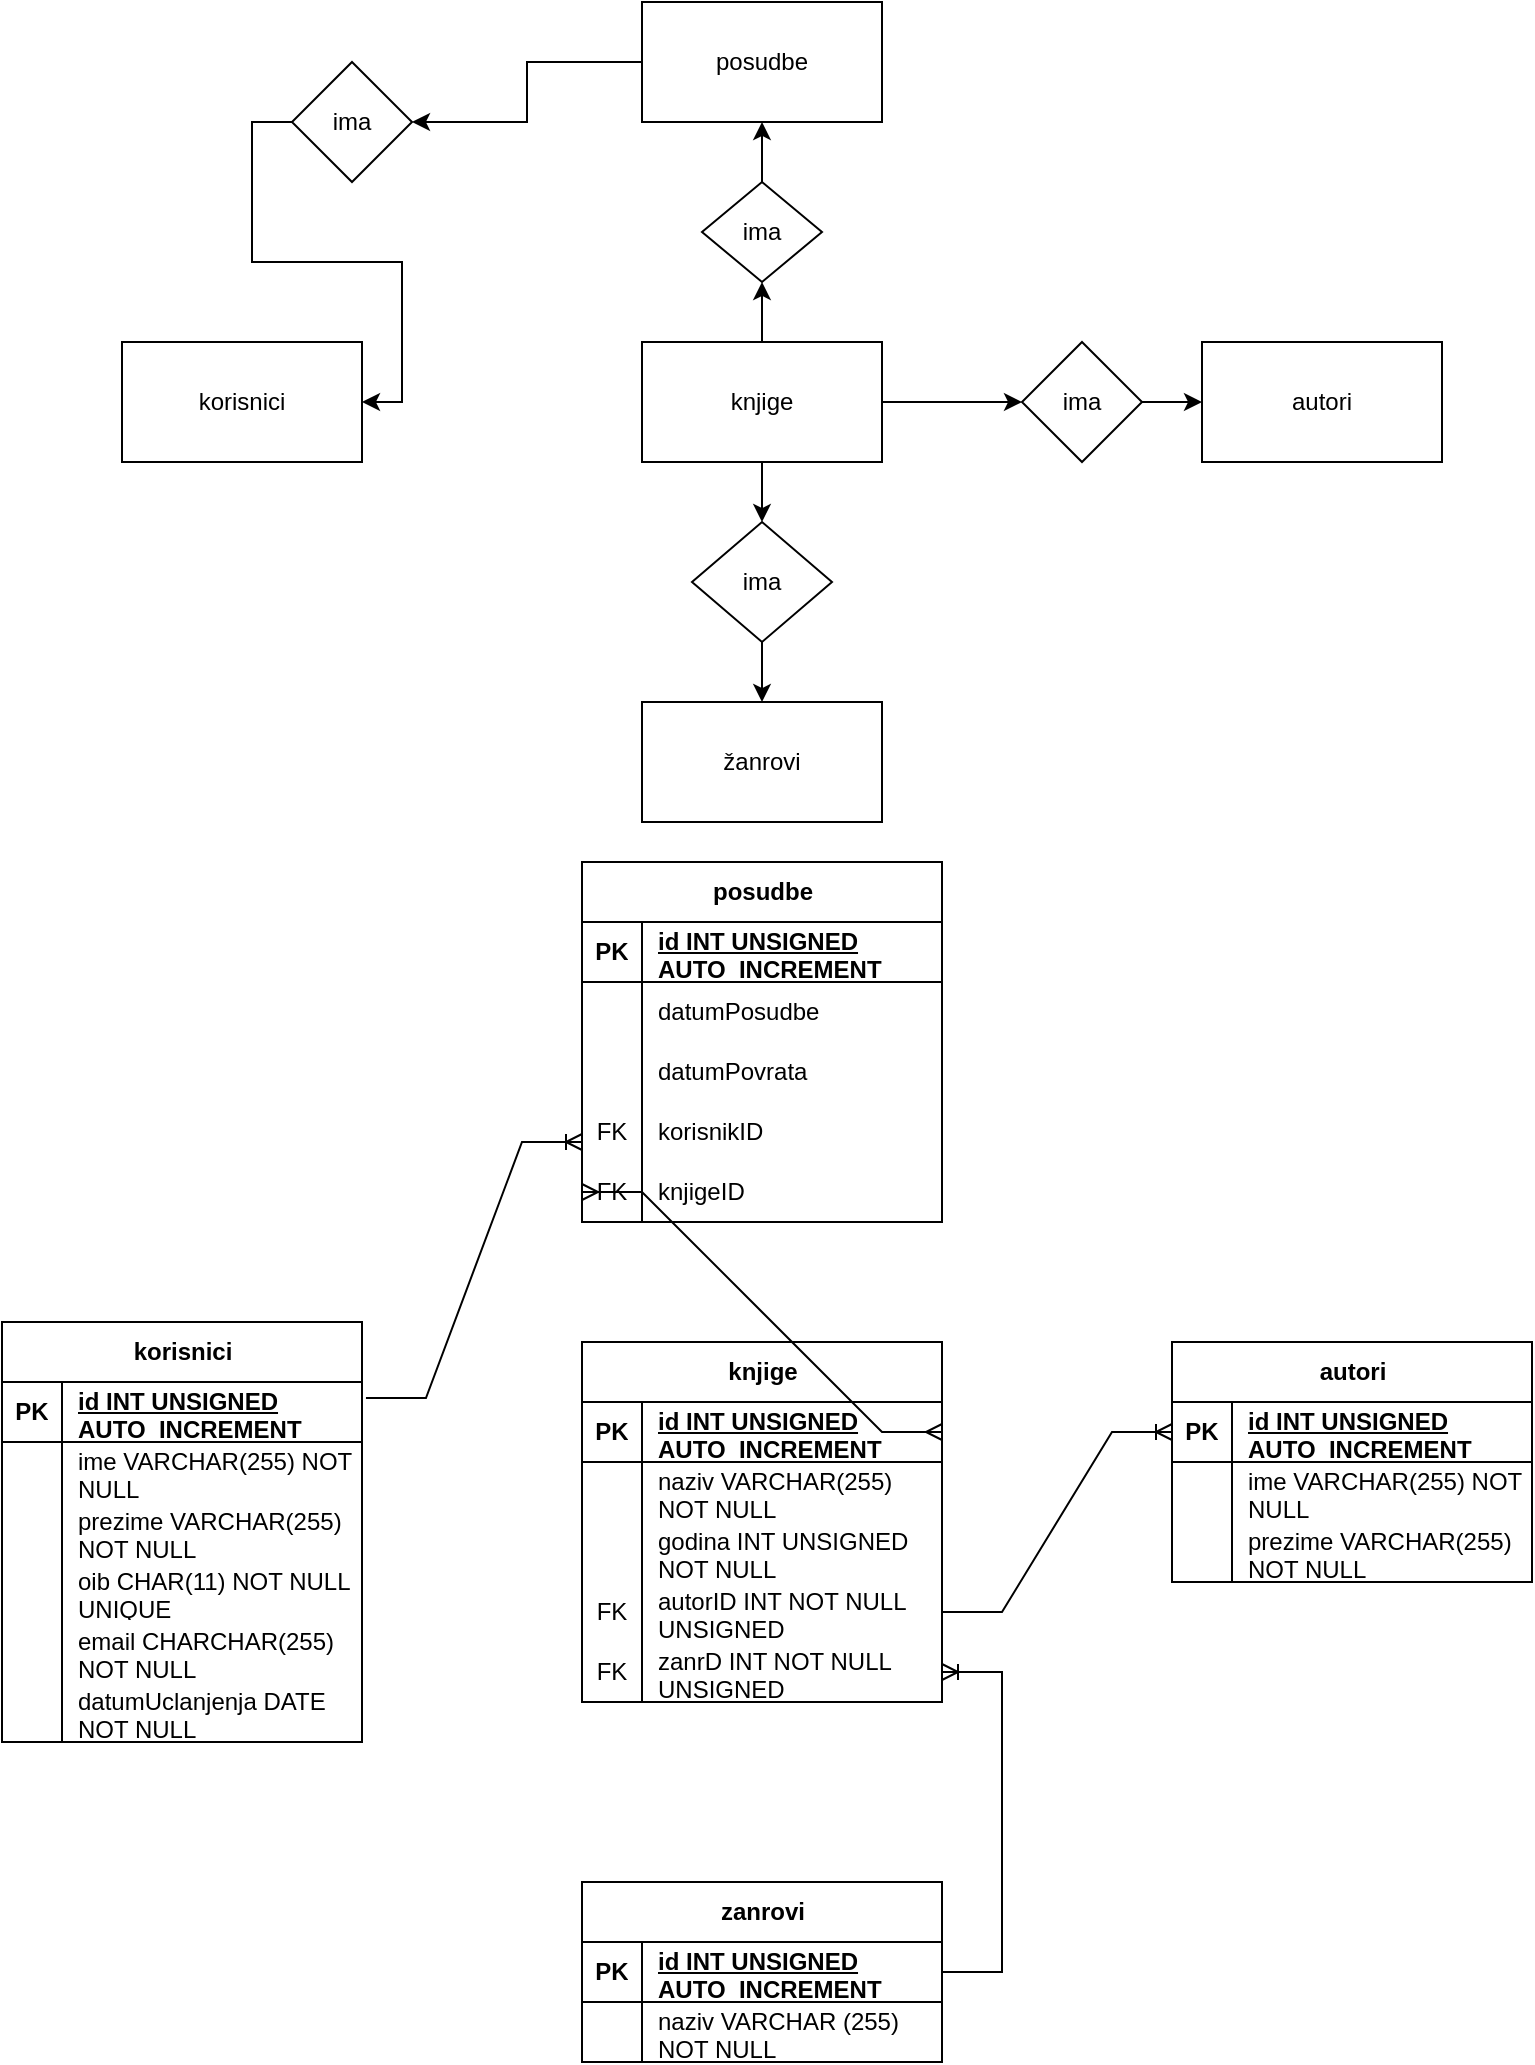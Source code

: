 <mxfile version="27.1.1">
  <diagram name="Page-1" id="2ADnS3ftj2ho1xA11v6U">
    <mxGraphModel dx="2066" dy="1137" grid="1" gridSize="10" guides="1" tooltips="1" connect="1" arrows="1" fold="1" page="1" pageScale="1" pageWidth="850" pageHeight="1100" math="0" shadow="0">
      <root>
        <mxCell id="0" />
        <mxCell id="1" parent="0" />
        <mxCell id="AZF6LbEgk3txZU-LHGQP-9" style="edgeStyle=orthogonalEdgeStyle;rounded=0;orthogonalLoop=1;jettySize=auto;html=1;exitX=1;exitY=0.5;exitDx=0;exitDy=0;entryX=0;entryY=0.5;entryDx=0;entryDy=0;" parent="1" source="AZF6LbEgk3txZU-LHGQP-1" target="AZF6LbEgk3txZU-LHGQP-8" edge="1">
          <mxGeometry relative="1" as="geometry" />
        </mxCell>
        <mxCell id="AZF6LbEgk3txZU-LHGQP-11" style="edgeStyle=orthogonalEdgeStyle;rounded=0;orthogonalLoop=1;jettySize=auto;html=1;exitX=0.5;exitY=1;exitDx=0;exitDy=0;" parent="1" source="AZF6LbEgk3txZU-LHGQP-1" edge="1">
          <mxGeometry relative="1" as="geometry">
            <mxPoint x="415" y="280" as="targetPoint" />
          </mxGeometry>
        </mxCell>
        <mxCell id="AZF6LbEgk3txZU-LHGQP-18" style="edgeStyle=orthogonalEdgeStyle;rounded=0;orthogonalLoop=1;jettySize=auto;html=1;exitX=0.5;exitY=0;exitDx=0;exitDy=0;" parent="1" source="AZF6LbEgk3txZU-LHGQP-1" target="AZF6LbEgk3txZU-LHGQP-19" edge="1">
          <mxGeometry relative="1" as="geometry">
            <mxPoint x="415" y="150" as="targetPoint" />
          </mxGeometry>
        </mxCell>
        <mxCell id="AZF6LbEgk3txZU-LHGQP-1" value="knjige" style="rounded=0;whiteSpace=wrap;html=1;" parent="1" vertex="1">
          <mxGeometry x="355" y="190" width="120" height="60" as="geometry" />
        </mxCell>
        <mxCell id="AZF6LbEgk3txZU-LHGQP-2" value="autori" style="rounded=0;whiteSpace=wrap;html=1;" parent="1" vertex="1">
          <mxGeometry x="635" y="190" width="120" height="60" as="geometry" />
        </mxCell>
        <mxCell id="AZF6LbEgk3txZU-LHGQP-3" value="žanrovi" style="rounded=0;whiteSpace=wrap;html=1;" parent="1" vertex="1">
          <mxGeometry x="355" y="370" width="120" height="60" as="geometry" />
        </mxCell>
        <mxCell id="AZF6LbEgk3txZU-LHGQP-5" value="korisnici" style="rounded=0;whiteSpace=wrap;html=1;" parent="1" vertex="1">
          <mxGeometry x="95" y="190" width="120" height="60" as="geometry" />
        </mxCell>
        <mxCell id="AZF6LbEgk3txZU-LHGQP-93" style="edgeStyle=orthogonalEdgeStyle;rounded=0;orthogonalLoop=1;jettySize=auto;html=1;exitX=0;exitY=0.5;exitDx=0;exitDy=0;entryX=1;entryY=0.5;entryDx=0;entryDy=0;" parent="1" source="AZF6LbEgk3txZU-LHGQP-6" target="AZF6LbEgk3txZU-LHGQP-16" edge="1">
          <mxGeometry relative="1" as="geometry" />
        </mxCell>
        <mxCell id="AZF6LbEgk3txZU-LHGQP-6" value="posudbe" style="rounded=0;whiteSpace=wrap;html=1;" parent="1" vertex="1">
          <mxGeometry x="355" y="20" width="120" height="60" as="geometry" />
        </mxCell>
        <mxCell id="AZF6LbEgk3txZU-LHGQP-10" style="edgeStyle=orthogonalEdgeStyle;rounded=0;orthogonalLoop=1;jettySize=auto;html=1;exitX=1;exitY=0.5;exitDx=0;exitDy=0;entryX=0;entryY=0.5;entryDx=0;entryDy=0;" parent="1" source="AZF6LbEgk3txZU-LHGQP-8" target="AZF6LbEgk3txZU-LHGQP-2" edge="1">
          <mxGeometry relative="1" as="geometry" />
        </mxCell>
        <mxCell id="AZF6LbEgk3txZU-LHGQP-8" value="ima" style="rhombus;whiteSpace=wrap;html=1;" parent="1" vertex="1">
          <mxGeometry x="545" y="190" width="60" height="60" as="geometry" />
        </mxCell>
        <mxCell id="AZF6LbEgk3txZU-LHGQP-13" style="edgeStyle=orthogonalEdgeStyle;rounded=0;orthogonalLoop=1;jettySize=auto;html=1;exitX=0.5;exitY=1;exitDx=0;exitDy=0;entryX=0.5;entryY=0;entryDx=0;entryDy=0;" parent="1" source="AZF6LbEgk3txZU-LHGQP-12" target="AZF6LbEgk3txZU-LHGQP-3" edge="1">
          <mxGeometry relative="1" as="geometry" />
        </mxCell>
        <mxCell id="AZF6LbEgk3txZU-LHGQP-12" value="ima" style="rhombus;whiteSpace=wrap;html=1;" parent="1" vertex="1">
          <mxGeometry x="380" y="280" width="70" height="60" as="geometry" />
        </mxCell>
        <mxCell id="AZF6LbEgk3txZU-LHGQP-17" style="edgeStyle=orthogonalEdgeStyle;rounded=0;orthogonalLoop=1;jettySize=auto;html=1;exitX=0;exitY=0.5;exitDx=0;exitDy=0;entryX=1;entryY=0.5;entryDx=0;entryDy=0;" parent="1" source="AZF6LbEgk3txZU-LHGQP-16" target="AZF6LbEgk3txZU-LHGQP-5" edge="1">
          <mxGeometry relative="1" as="geometry" />
        </mxCell>
        <mxCell id="AZF6LbEgk3txZU-LHGQP-16" value="ima" style="rhombus;whiteSpace=wrap;html=1;" parent="1" vertex="1">
          <mxGeometry x="180" y="50" width="60" height="60" as="geometry" />
        </mxCell>
        <mxCell id="AZF6LbEgk3txZU-LHGQP-20" style="edgeStyle=orthogonalEdgeStyle;rounded=0;orthogonalLoop=1;jettySize=auto;html=1;exitX=0.5;exitY=0;exitDx=0;exitDy=0;entryX=0.5;entryY=1;entryDx=0;entryDy=0;" parent="1" source="AZF6LbEgk3txZU-LHGQP-19" target="AZF6LbEgk3txZU-LHGQP-6" edge="1">
          <mxGeometry relative="1" as="geometry" />
        </mxCell>
        <mxCell id="AZF6LbEgk3txZU-LHGQP-19" value="ima" style="rhombus;whiteSpace=wrap;html=1;" parent="1" vertex="1">
          <mxGeometry x="385" y="110" width="60" height="50" as="geometry" />
        </mxCell>
        <mxCell id="AZF6LbEgk3txZU-LHGQP-21" value="korisnici" style="shape=table;startSize=30;container=1;collapsible=1;childLayout=tableLayout;fixedRows=1;rowLines=0;fontStyle=1;align=center;resizeLast=1;html=1;" parent="1" vertex="1">
          <mxGeometry x="35" y="680" width="180" height="210" as="geometry" />
        </mxCell>
        <mxCell id="AZF6LbEgk3txZU-LHGQP-22" value="" style="shape=tableRow;horizontal=0;startSize=0;swimlaneHead=0;swimlaneBody=0;fillColor=none;collapsible=0;dropTarget=0;points=[[0,0.5],[1,0.5]];portConstraint=eastwest;top=0;left=0;right=0;bottom=1;" parent="AZF6LbEgk3txZU-LHGQP-21" vertex="1">
          <mxGeometry y="30" width="180" height="30" as="geometry" />
        </mxCell>
        <mxCell id="AZF6LbEgk3txZU-LHGQP-23" value="PK" style="shape=partialRectangle;connectable=0;fillColor=none;top=0;left=0;bottom=0;right=0;fontStyle=1;overflow=hidden;whiteSpace=wrap;html=1;" parent="AZF6LbEgk3txZU-LHGQP-22" vertex="1">
          <mxGeometry width="30" height="30" as="geometry">
            <mxRectangle width="30" height="30" as="alternateBounds" />
          </mxGeometry>
        </mxCell>
        <mxCell id="AZF6LbEgk3txZU-LHGQP-24" value="id INT UNSIGNED AUTO_INCREMENT" style="shape=partialRectangle;connectable=0;fillColor=none;top=0;left=0;bottom=0;right=0;align=left;spacingLeft=6;fontStyle=5;overflow=hidden;whiteSpace=wrap;html=1;" parent="AZF6LbEgk3txZU-LHGQP-22" vertex="1">
          <mxGeometry x="30" width="150" height="30" as="geometry">
            <mxRectangle width="150" height="30" as="alternateBounds" />
          </mxGeometry>
        </mxCell>
        <mxCell id="AZF6LbEgk3txZU-LHGQP-25" value="" style="shape=tableRow;horizontal=0;startSize=0;swimlaneHead=0;swimlaneBody=0;fillColor=none;collapsible=0;dropTarget=0;points=[[0,0.5],[1,0.5]];portConstraint=eastwest;top=0;left=0;right=0;bottom=0;" parent="AZF6LbEgk3txZU-LHGQP-21" vertex="1">
          <mxGeometry y="60" width="180" height="30" as="geometry" />
        </mxCell>
        <mxCell id="AZF6LbEgk3txZU-LHGQP-26" value="" style="shape=partialRectangle;connectable=0;fillColor=none;top=0;left=0;bottom=0;right=0;editable=1;overflow=hidden;whiteSpace=wrap;html=1;" parent="AZF6LbEgk3txZU-LHGQP-25" vertex="1">
          <mxGeometry width="30" height="30" as="geometry">
            <mxRectangle width="30" height="30" as="alternateBounds" />
          </mxGeometry>
        </mxCell>
        <mxCell id="AZF6LbEgk3txZU-LHGQP-27" value="ime VARCHAR(255) NOT NULL" style="shape=partialRectangle;connectable=0;fillColor=none;top=0;left=0;bottom=0;right=0;align=left;spacingLeft=6;overflow=hidden;whiteSpace=wrap;html=1;" parent="AZF6LbEgk3txZU-LHGQP-25" vertex="1">
          <mxGeometry x="30" width="150" height="30" as="geometry">
            <mxRectangle width="150" height="30" as="alternateBounds" />
          </mxGeometry>
        </mxCell>
        <mxCell id="AZF6LbEgk3txZU-LHGQP-28" value="" style="shape=tableRow;horizontal=0;startSize=0;swimlaneHead=0;swimlaneBody=0;fillColor=none;collapsible=0;dropTarget=0;points=[[0,0.5],[1,0.5]];portConstraint=eastwest;top=0;left=0;right=0;bottom=0;" parent="AZF6LbEgk3txZU-LHGQP-21" vertex="1">
          <mxGeometry y="90" width="180" height="30" as="geometry" />
        </mxCell>
        <mxCell id="AZF6LbEgk3txZU-LHGQP-29" value="" style="shape=partialRectangle;connectable=0;fillColor=none;top=0;left=0;bottom=0;right=0;editable=1;overflow=hidden;whiteSpace=wrap;html=1;" parent="AZF6LbEgk3txZU-LHGQP-28" vertex="1">
          <mxGeometry width="30" height="30" as="geometry">
            <mxRectangle width="30" height="30" as="alternateBounds" />
          </mxGeometry>
        </mxCell>
        <mxCell id="AZF6LbEgk3txZU-LHGQP-30" value="prezime VARCHAR(255) NOT NULL" style="shape=partialRectangle;connectable=0;fillColor=none;top=0;left=0;bottom=0;right=0;align=left;spacingLeft=6;overflow=hidden;whiteSpace=wrap;html=1;" parent="AZF6LbEgk3txZU-LHGQP-28" vertex="1">
          <mxGeometry x="30" width="150" height="30" as="geometry">
            <mxRectangle width="150" height="30" as="alternateBounds" />
          </mxGeometry>
        </mxCell>
        <mxCell id="AZF6LbEgk3txZU-LHGQP-31" value="" style="shape=tableRow;horizontal=0;startSize=0;swimlaneHead=0;swimlaneBody=0;fillColor=none;collapsible=0;dropTarget=0;points=[[0,0.5],[1,0.5]];portConstraint=eastwest;top=0;left=0;right=0;bottom=0;" parent="AZF6LbEgk3txZU-LHGQP-21" vertex="1">
          <mxGeometry y="120" width="180" height="30" as="geometry" />
        </mxCell>
        <mxCell id="AZF6LbEgk3txZU-LHGQP-32" value="" style="shape=partialRectangle;connectable=0;fillColor=none;top=0;left=0;bottom=0;right=0;editable=1;overflow=hidden;whiteSpace=wrap;html=1;" parent="AZF6LbEgk3txZU-LHGQP-31" vertex="1">
          <mxGeometry width="30" height="30" as="geometry">
            <mxRectangle width="30" height="30" as="alternateBounds" />
          </mxGeometry>
        </mxCell>
        <mxCell id="AZF6LbEgk3txZU-LHGQP-33" value="oib CHAR(11) NOT NULL UNIQUE" style="shape=partialRectangle;connectable=0;fillColor=none;top=0;left=0;bottom=0;right=0;align=left;spacingLeft=6;overflow=hidden;whiteSpace=wrap;html=1;" parent="AZF6LbEgk3txZU-LHGQP-31" vertex="1">
          <mxGeometry x="30" width="150" height="30" as="geometry">
            <mxRectangle width="150" height="30" as="alternateBounds" />
          </mxGeometry>
        </mxCell>
        <mxCell id="AZF6LbEgk3txZU-LHGQP-87" value="" style="shape=tableRow;horizontal=0;startSize=0;swimlaneHead=0;swimlaneBody=0;fillColor=none;collapsible=0;dropTarget=0;points=[[0,0.5],[1,0.5]];portConstraint=eastwest;top=0;left=0;right=0;bottom=0;" parent="AZF6LbEgk3txZU-LHGQP-21" vertex="1">
          <mxGeometry y="150" width="180" height="30" as="geometry" />
        </mxCell>
        <mxCell id="AZF6LbEgk3txZU-LHGQP-88" value="" style="shape=partialRectangle;connectable=0;fillColor=none;top=0;left=0;bottom=0;right=0;editable=1;overflow=hidden;whiteSpace=wrap;html=1;" parent="AZF6LbEgk3txZU-LHGQP-87" vertex="1">
          <mxGeometry width="30" height="30" as="geometry">
            <mxRectangle width="30" height="30" as="alternateBounds" />
          </mxGeometry>
        </mxCell>
        <mxCell id="AZF6LbEgk3txZU-LHGQP-89" value="email CHARCHAR(255) NOT NULL" style="shape=partialRectangle;connectable=0;fillColor=none;top=0;left=0;bottom=0;right=0;align=left;spacingLeft=6;overflow=hidden;whiteSpace=wrap;html=1;" parent="AZF6LbEgk3txZU-LHGQP-87" vertex="1">
          <mxGeometry x="30" width="150" height="30" as="geometry">
            <mxRectangle width="150" height="30" as="alternateBounds" />
          </mxGeometry>
        </mxCell>
        <mxCell id="AZF6LbEgk3txZU-LHGQP-90" value="" style="shape=tableRow;horizontal=0;startSize=0;swimlaneHead=0;swimlaneBody=0;fillColor=none;collapsible=0;dropTarget=0;points=[[0,0.5],[1,0.5]];portConstraint=eastwest;top=0;left=0;right=0;bottom=0;" parent="AZF6LbEgk3txZU-LHGQP-21" vertex="1">
          <mxGeometry y="180" width="180" height="30" as="geometry" />
        </mxCell>
        <mxCell id="AZF6LbEgk3txZU-LHGQP-91" value="" style="shape=partialRectangle;connectable=0;fillColor=none;top=0;left=0;bottom=0;right=0;editable=1;overflow=hidden;whiteSpace=wrap;html=1;" parent="AZF6LbEgk3txZU-LHGQP-90" vertex="1">
          <mxGeometry width="30" height="30" as="geometry">
            <mxRectangle width="30" height="30" as="alternateBounds" />
          </mxGeometry>
        </mxCell>
        <mxCell id="AZF6LbEgk3txZU-LHGQP-92" value="datumUclanjenja DATE NOT NULL" style="shape=partialRectangle;connectable=0;fillColor=none;top=0;left=0;bottom=0;right=0;align=left;spacingLeft=6;overflow=hidden;whiteSpace=wrap;html=1;" parent="AZF6LbEgk3txZU-LHGQP-90" vertex="1">
          <mxGeometry x="30" width="150" height="30" as="geometry">
            <mxRectangle width="150" height="30" as="alternateBounds" />
          </mxGeometry>
        </mxCell>
        <mxCell id="AZF6LbEgk3txZU-LHGQP-34" value="posudbe" style="shape=table;startSize=30;container=1;collapsible=1;childLayout=tableLayout;fixedRows=1;rowLines=0;fontStyle=1;align=center;resizeLast=1;html=1;" parent="1" vertex="1">
          <mxGeometry x="325" y="450" width="180" height="180" as="geometry" />
        </mxCell>
        <mxCell id="AZF6LbEgk3txZU-LHGQP-35" value="" style="shape=tableRow;horizontal=0;startSize=0;swimlaneHead=0;swimlaneBody=0;fillColor=none;collapsible=0;dropTarget=0;points=[[0,0.5],[1,0.5]];portConstraint=eastwest;top=0;left=0;right=0;bottom=1;" parent="AZF6LbEgk3txZU-LHGQP-34" vertex="1">
          <mxGeometry y="30" width="180" height="30" as="geometry" />
        </mxCell>
        <mxCell id="AZF6LbEgk3txZU-LHGQP-36" value="PK" style="shape=partialRectangle;connectable=0;fillColor=none;top=0;left=0;bottom=0;right=0;fontStyle=1;overflow=hidden;whiteSpace=wrap;html=1;" parent="AZF6LbEgk3txZU-LHGQP-35" vertex="1">
          <mxGeometry width="30" height="30" as="geometry">
            <mxRectangle width="30" height="30" as="alternateBounds" />
          </mxGeometry>
        </mxCell>
        <mxCell id="AZF6LbEgk3txZU-LHGQP-37" value="id INT UNSIGNED AUTO_INCREMENT" style="shape=partialRectangle;connectable=0;fillColor=none;top=0;left=0;bottom=0;right=0;align=left;spacingLeft=6;fontStyle=5;overflow=hidden;whiteSpace=wrap;html=1;" parent="AZF6LbEgk3txZU-LHGQP-35" vertex="1">
          <mxGeometry x="30" width="150" height="30" as="geometry">
            <mxRectangle width="150" height="30" as="alternateBounds" />
          </mxGeometry>
        </mxCell>
        <mxCell id="AZF6LbEgk3txZU-LHGQP-38" value="" style="shape=tableRow;horizontal=0;startSize=0;swimlaneHead=0;swimlaneBody=0;fillColor=none;collapsible=0;dropTarget=0;points=[[0,0.5],[1,0.5]];portConstraint=eastwest;top=0;left=0;right=0;bottom=0;" parent="AZF6LbEgk3txZU-LHGQP-34" vertex="1">
          <mxGeometry y="60" width="180" height="30" as="geometry" />
        </mxCell>
        <mxCell id="AZF6LbEgk3txZU-LHGQP-39" value="" style="shape=partialRectangle;connectable=0;fillColor=none;top=0;left=0;bottom=0;right=0;editable=1;overflow=hidden;whiteSpace=wrap;html=1;" parent="AZF6LbEgk3txZU-LHGQP-38" vertex="1">
          <mxGeometry width="30" height="30" as="geometry">
            <mxRectangle width="30" height="30" as="alternateBounds" />
          </mxGeometry>
        </mxCell>
        <mxCell id="AZF6LbEgk3txZU-LHGQP-40" value="datumPosudbe" style="shape=partialRectangle;connectable=0;fillColor=none;top=0;left=0;bottom=0;right=0;align=left;spacingLeft=6;overflow=hidden;whiteSpace=wrap;html=1;" parent="AZF6LbEgk3txZU-LHGQP-38" vertex="1">
          <mxGeometry x="30" width="150" height="30" as="geometry">
            <mxRectangle width="150" height="30" as="alternateBounds" />
          </mxGeometry>
        </mxCell>
        <mxCell id="AZF6LbEgk3txZU-LHGQP-41" value="" style="shape=tableRow;horizontal=0;startSize=0;swimlaneHead=0;swimlaneBody=0;fillColor=none;collapsible=0;dropTarget=0;points=[[0,0.5],[1,0.5]];portConstraint=eastwest;top=0;left=0;right=0;bottom=0;" parent="AZF6LbEgk3txZU-LHGQP-34" vertex="1">
          <mxGeometry y="90" width="180" height="30" as="geometry" />
        </mxCell>
        <mxCell id="AZF6LbEgk3txZU-LHGQP-42" value="" style="shape=partialRectangle;connectable=0;fillColor=none;top=0;left=0;bottom=0;right=0;editable=1;overflow=hidden;whiteSpace=wrap;html=1;" parent="AZF6LbEgk3txZU-LHGQP-41" vertex="1">
          <mxGeometry width="30" height="30" as="geometry">
            <mxRectangle width="30" height="30" as="alternateBounds" />
          </mxGeometry>
        </mxCell>
        <mxCell id="AZF6LbEgk3txZU-LHGQP-43" value="datumPovrata" style="shape=partialRectangle;connectable=0;fillColor=none;top=0;left=0;bottom=0;right=0;align=left;spacingLeft=6;overflow=hidden;whiteSpace=wrap;html=1;" parent="AZF6LbEgk3txZU-LHGQP-41" vertex="1">
          <mxGeometry x="30" width="150" height="30" as="geometry">
            <mxRectangle width="150" height="30" as="alternateBounds" />
          </mxGeometry>
        </mxCell>
        <mxCell id="AZF6LbEgk3txZU-LHGQP-44" value="" style="shape=tableRow;horizontal=0;startSize=0;swimlaneHead=0;swimlaneBody=0;fillColor=none;collapsible=0;dropTarget=0;points=[[0,0.5],[1,0.5]];portConstraint=eastwest;top=0;left=0;right=0;bottom=0;" parent="AZF6LbEgk3txZU-LHGQP-34" vertex="1">
          <mxGeometry y="120" width="180" height="30" as="geometry" />
        </mxCell>
        <mxCell id="AZF6LbEgk3txZU-LHGQP-45" value="FK" style="shape=partialRectangle;connectable=0;fillColor=none;top=0;left=0;bottom=0;right=0;editable=1;overflow=hidden;whiteSpace=wrap;html=1;" parent="AZF6LbEgk3txZU-LHGQP-44" vertex="1">
          <mxGeometry width="30" height="30" as="geometry">
            <mxRectangle width="30" height="30" as="alternateBounds" />
          </mxGeometry>
        </mxCell>
        <mxCell id="AZF6LbEgk3txZU-LHGQP-46" value="korisnikID" style="shape=partialRectangle;connectable=0;fillColor=none;top=0;left=0;bottom=0;right=0;align=left;spacingLeft=6;overflow=hidden;whiteSpace=wrap;html=1;" parent="AZF6LbEgk3txZU-LHGQP-44" vertex="1">
          <mxGeometry x="30" width="150" height="30" as="geometry">
            <mxRectangle width="150" height="30" as="alternateBounds" />
          </mxGeometry>
        </mxCell>
        <mxCell id="AZF6LbEgk3txZU-LHGQP-94" value="" style="shape=tableRow;horizontal=0;startSize=0;swimlaneHead=0;swimlaneBody=0;fillColor=none;collapsible=0;dropTarget=0;points=[[0,0.5],[1,0.5]];portConstraint=eastwest;top=0;left=0;right=0;bottom=0;" parent="AZF6LbEgk3txZU-LHGQP-34" vertex="1">
          <mxGeometry y="150" width="180" height="30" as="geometry" />
        </mxCell>
        <mxCell id="AZF6LbEgk3txZU-LHGQP-95" value="FK" style="shape=partialRectangle;connectable=0;fillColor=none;top=0;left=0;bottom=0;right=0;editable=1;overflow=hidden;whiteSpace=wrap;html=1;" parent="AZF6LbEgk3txZU-LHGQP-94" vertex="1">
          <mxGeometry width="30" height="30" as="geometry">
            <mxRectangle width="30" height="30" as="alternateBounds" />
          </mxGeometry>
        </mxCell>
        <mxCell id="AZF6LbEgk3txZU-LHGQP-96" value="knjigeID" style="shape=partialRectangle;connectable=0;fillColor=none;top=0;left=0;bottom=0;right=0;align=left;spacingLeft=6;overflow=hidden;whiteSpace=wrap;html=1;" parent="AZF6LbEgk3txZU-LHGQP-94" vertex="1">
          <mxGeometry x="30" width="150" height="30" as="geometry">
            <mxRectangle width="150" height="30" as="alternateBounds" />
          </mxGeometry>
        </mxCell>
        <mxCell id="AZF6LbEgk3txZU-LHGQP-47" value="knjige" style="shape=table;startSize=30;container=1;collapsible=1;childLayout=tableLayout;fixedRows=1;rowLines=0;fontStyle=1;align=center;resizeLast=1;html=1;" parent="1" vertex="1">
          <mxGeometry x="325" y="690" width="180" height="180" as="geometry" />
        </mxCell>
        <mxCell id="AZF6LbEgk3txZU-LHGQP-48" value="" style="shape=tableRow;horizontal=0;startSize=0;swimlaneHead=0;swimlaneBody=0;fillColor=none;collapsible=0;dropTarget=0;points=[[0,0.5],[1,0.5]];portConstraint=eastwest;top=0;left=0;right=0;bottom=1;" parent="AZF6LbEgk3txZU-LHGQP-47" vertex="1">
          <mxGeometry y="30" width="180" height="30" as="geometry" />
        </mxCell>
        <mxCell id="AZF6LbEgk3txZU-LHGQP-49" value="PK" style="shape=partialRectangle;connectable=0;fillColor=none;top=0;left=0;bottom=0;right=0;fontStyle=1;overflow=hidden;whiteSpace=wrap;html=1;" parent="AZF6LbEgk3txZU-LHGQP-48" vertex="1">
          <mxGeometry width="30" height="30" as="geometry">
            <mxRectangle width="30" height="30" as="alternateBounds" />
          </mxGeometry>
        </mxCell>
        <mxCell id="AZF6LbEgk3txZU-LHGQP-50" value="id INT UNSIGNED AUTO_INCREMENT" style="shape=partialRectangle;connectable=0;fillColor=none;top=0;left=0;bottom=0;right=0;align=left;spacingLeft=6;fontStyle=5;overflow=hidden;whiteSpace=wrap;html=1;" parent="AZF6LbEgk3txZU-LHGQP-48" vertex="1">
          <mxGeometry x="30" width="150" height="30" as="geometry">
            <mxRectangle width="150" height="30" as="alternateBounds" />
          </mxGeometry>
        </mxCell>
        <mxCell id="AZF6LbEgk3txZU-LHGQP-51" value="" style="shape=tableRow;horizontal=0;startSize=0;swimlaneHead=0;swimlaneBody=0;fillColor=none;collapsible=0;dropTarget=0;points=[[0,0.5],[1,0.5]];portConstraint=eastwest;top=0;left=0;right=0;bottom=0;" parent="AZF6LbEgk3txZU-LHGQP-47" vertex="1">
          <mxGeometry y="60" width="180" height="30" as="geometry" />
        </mxCell>
        <mxCell id="AZF6LbEgk3txZU-LHGQP-52" value="" style="shape=partialRectangle;connectable=0;fillColor=none;top=0;left=0;bottom=0;right=0;editable=1;overflow=hidden;whiteSpace=wrap;html=1;" parent="AZF6LbEgk3txZU-LHGQP-51" vertex="1">
          <mxGeometry width="30" height="30" as="geometry">
            <mxRectangle width="30" height="30" as="alternateBounds" />
          </mxGeometry>
        </mxCell>
        <mxCell id="AZF6LbEgk3txZU-LHGQP-53" value="naziv VARCHAR(255) NOT NULL" style="shape=partialRectangle;connectable=0;fillColor=none;top=0;left=0;bottom=0;right=0;align=left;spacingLeft=6;overflow=hidden;whiteSpace=wrap;html=1;" parent="AZF6LbEgk3txZU-LHGQP-51" vertex="1">
          <mxGeometry x="30" width="150" height="30" as="geometry">
            <mxRectangle width="150" height="30" as="alternateBounds" />
          </mxGeometry>
        </mxCell>
        <mxCell id="AZF6LbEgk3txZU-LHGQP-54" value="" style="shape=tableRow;horizontal=0;startSize=0;swimlaneHead=0;swimlaneBody=0;fillColor=none;collapsible=0;dropTarget=0;points=[[0,0.5],[1,0.5]];portConstraint=eastwest;top=0;left=0;right=0;bottom=0;" parent="AZF6LbEgk3txZU-LHGQP-47" vertex="1">
          <mxGeometry y="90" width="180" height="30" as="geometry" />
        </mxCell>
        <mxCell id="AZF6LbEgk3txZU-LHGQP-55" value="" style="shape=partialRectangle;connectable=0;fillColor=none;top=0;left=0;bottom=0;right=0;editable=1;overflow=hidden;whiteSpace=wrap;html=1;" parent="AZF6LbEgk3txZU-LHGQP-54" vertex="1">
          <mxGeometry width="30" height="30" as="geometry">
            <mxRectangle width="30" height="30" as="alternateBounds" />
          </mxGeometry>
        </mxCell>
        <mxCell id="AZF6LbEgk3txZU-LHGQP-56" value="godina INT UNSIGNED NOT NULL" style="shape=partialRectangle;connectable=0;fillColor=none;top=0;left=0;bottom=0;right=0;align=left;spacingLeft=6;overflow=hidden;whiteSpace=wrap;html=1;" parent="AZF6LbEgk3txZU-LHGQP-54" vertex="1">
          <mxGeometry x="30" width="150" height="30" as="geometry">
            <mxRectangle width="150" height="30" as="alternateBounds" />
          </mxGeometry>
        </mxCell>
        <mxCell id="AZF6LbEgk3txZU-LHGQP-57" value="" style="shape=tableRow;horizontal=0;startSize=0;swimlaneHead=0;swimlaneBody=0;fillColor=none;collapsible=0;dropTarget=0;points=[[0,0.5],[1,0.5]];portConstraint=eastwest;top=0;left=0;right=0;bottom=0;" parent="AZF6LbEgk3txZU-LHGQP-47" vertex="1">
          <mxGeometry y="120" width="180" height="30" as="geometry" />
        </mxCell>
        <mxCell id="AZF6LbEgk3txZU-LHGQP-58" value="FK" style="shape=partialRectangle;connectable=0;fillColor=none;top=0;left=0;bottom=0;right=0;editable=1;overflow=hidden;whiteSpace=wrap;html=1;" parent="AZF6LbEgk3txZU-LHGQP-57" vertex="1">
          <mxGeometry width="30" height="30" as="geometry">
            <mxRectangle width="30" height="30" as="alternateBounds" />
          </mxGeometry>
        </mxCell>
        <mxCell id="AZF6LbEgk3txZU-LHGQP-59" value="autorID INT NOT NULL UNSIGNED" style="shape=partialRectangle;connectable=0;fillColor=none;top=0;left=0;bottom=0;right=0;align=left;spacingLeft=6;overflow=hidden;whiteSpace=wrap;html=1;" parent="AZF6LbEgk3txZU-LHGQP-57" vertex="1">
          <mxGeometry x="30" width="150" height="30" as="geometry">
            <mxRectangle width="150" height="30" as="alternateBounds" />
          </mxGeometry>
        </mxCell>
        <mxCell id="AZF6LbEgk3txZU-LHGQP-97" value="" style="shape=tableRow;horizontal=0;startSize=0;swimlaneHead=0;swimlaneBody=0;fillColor=none;collapsible=0;dropTarget=0;points=[[0,0.5],[1,0.5]];portConstraint=eastwest;top=0;left=0;right=0;bottom=0;" parent="AZF6LbEgk3txZU-LHGQP-47" vertex="1">
          <mxGeometry y="150" width="180" height="30" as="geometry" />
        </mxCell>
        <mxCell id="AZF6LbEgk3txZU-LHGQP-98" value="FK" style="shape=partialRectangle;connectable=0;fillColor=none;top=0;left=0;bottom=0;right=0;editable=1;overflow=hidden;whiteSpace=wrap;html=1;" parent="AZF6LbEgk3txZU-LHGQP-97" vertex="1">
          <mxGeometry width="30" height="30" as="geometry">
            <mxRectangle width="30" height="30" as="alternateBounds" />
          </mxGeometry>
        </mxCell>
        <mxCell id="AZF6LbEgk3txZU-LHGQP-99" value="zanrD INT NOT NULL UNSIGNED" style="shape=partialRectangle;connectable=0;fillColor=none;top=0;left=0;bottom=0;right=0;align=left;spacingLeft=6;overflow=hidden;whiteSpace=wrap;html=1;" parent="AZF6LbEgk3txZU-LHGQP-97" vertex="1">
          <mxGeometry x="30" width="150" height="30" as="geometry">
            <mxRectangle width="150" height="30" as="alternateBounds" />
          </mxGeometry>
        </mxCell>
        <mxCell id="AZF6LbEgk3txZU-LHGQP-60" value="autori" style="shape=table;startSize=30;container=1;collapsible=1;childLayout=tableLayout;fixedRows=1;rowLines=0;fontStyle=1;align=center;resizeLast=1;html=1;" parent="1" vertex="1">
          <mxGeometry x="620" y="690" width="180" height="120" as="geometry" />
        </mxCell>
        <mxCell id="AZF6LbEgk3txZU-LHGQP-61" value="" style="shape=tableRow;horizontal=0;startSize=0;swimlaneHead=0;swimlaneBody=0;fillColor=none;collapsible=0;dropTarget=0;points=[[0,0.5],[1,0.5]];portConstraint=eastwest;top=0;left=0;right=0;bottom=1;" parent="AZF6LbEgk3txZU-LHGQP-60" vertex="1">
          <mxGeometry y="30" width="180" height="30" as="geometry" />
        </mxCell>
        <mxCell id="AZF6LbEgk3txZU-LHGQP-62" value="PK" style="shape=partialRectangle;connectable=0;fillColor=none;top=0;left=0;bottom=0;right=0;fontStyle=1;overflow=hidden;whiteSpace=wrap;html=1;" parent="AZF6LbEgk3txZU-LHGQP-61" vertex="1">
          <mxGeometry width="30" height="30" as="geometry">
            <mxRectangle width="30" height="30" as="alternateBounds" />
          </mxGeometry>
        </mxCell>
        <mxCell id="AZF6LbEgk3txZU-LHGQP-63" value="id INT UNSIGNED AUTO_INCREMENT" style="shape=partialRectangle;connectable=0;fillColor=none;top=0;left=0;bottom=0;right=0;align=left;spacingLeft=6;fontStyle=5;overflow=hidden;whiteSpace=wrap;html=1;" parent="AZF6LbEgk3txZU-LHGQP-61" vertex="1">
          <mxGeometry x="30" width="150" height="30" as="geometry">
            <mxRectangle width="150" height="30" as="alternateBounds" />
          </mxGeometry>
        </mxCell>
        <mxCell id="AZF6LbEgk3txZU-LHGQP-64" value="" style="shape=tableRow;horizontal=0;startSize=0;swimlaneHead=0;swimlaneBody=0;fillColor=none;collapsible=0;dropTarget=0;points=[[0,0.5],[1,0.5]];portConstraint=eastwest;top=0;left=0;right=0;bottom=0;" parent="AZF6LbEgk3txZU-LHGQP-60" vertex="1">
          <mxGeometry y="60" width="180" height="30" as="geometry" />
        </mxCell>
        <mxCell id="AZF6LbEgk3txZU-LHGQP-65" value="" style="shape=partialRectangle;connectable=0;fillColor=none;top=0;left=0;bottom=0;right=0;editable=1;overflow=hidden;whiteSpace=wrap;html=1;" parent="AZF6LbEgk3txZU-LHGQP-64" vertex="1">
          <mxGeometry width="30" height="30" as="geometry">
            <mxRectangle width="30" height="30" as="alternateBounds" />
          </mxGeometry>
        </mxCell>
        <mxCell id="AZF6LbEgk3txZU-LHGQP-66" value="ime VARCHAR(255) NOT NULL" style="shape=partialRectangle;connectable=0;fillColor=none;top=0;left=0;bottom=0;right=0;align=left;spacingLeft=6;overflow=hidden;whiteSpace=wrap;html=1;" parent="AZF6LbEgk3txZU-LHGQP-64" vertex="1">
          <mxGeometry x="30" width="150" height="30" as="geometry">
            <mxRectangle width="150" height="30" as="alternateBounds" />
          </mxGeometry>
        </mxCell>
        <mxCell id="AZF6LbEgk3txZU-LHGQP-67" value="" style="shape=tableRow;horizontal=0;startSize=0;swimlaneHead=0;swimlaneBody=0;fillColor=none;collapsible=0;dropTarget=0;points=[[0,0.5],[1,0.5]];portConstraint=eastwest;top=0;left=0;right=0;bottom=0;" parent="AZF6LbEgk3txZU-LHGQP-60" vertex="1">
          <mxGeometry y="90" width="180" height="30" as="geometry" />
        </mxCell>
        <mxCell id="AZF6LbEgk3txZU-LHGQP-68" value="" style="shape=partialRectangle;connectable=0;fillColor=none;top=0;left=0;bottom=0;right=0;editable=1;overflow=hidden;whiteSpace=wrap;html=1;" parent="AZF6LbEgk3txZU-LHGQP-67" vertex="1">
          <mxGeometry width="30" height="30" as="geometry">
            <mxRectangle width="30" height="30" as="alternateBounds" />
          </mxGeometry>
        </mxCell>
        <mxCell id="AZF6LbEgk3txZU-LHGQP-69" value="prezime VARCHAR(255) NOT NULL" style="shape=partialRectangle;connectable=0;fillColor=none;top=0;left=0;bottom=0;right=0;align=left;spacingLeft=6;overflow=hidden;whiteSpace=wrap;html=1;" parent="AZF6LbEgk3txZU-LHGQP-67" vertex="1">
          <mxGeometry x="30" width="150" height="30" as="geometry">
            <mxRectangle width="150" height="30" as="alternateBounds" />
          </mxGeometry>
        </mxCell>
        <mxCell id="AZF6LbEgk3txZU-LHGQP-73" value="zanrovi" style="shape=table;startSize=30;container=1;collapsible=1;childLayout=tableLayout;fixedRows=1;rowLines=0;fontStyle=1;align=center;resizeLast=1;html=1;" parent="1" vertex="1">
          <mxGeometry x="325" y="960" width="180" height="90" as="geometry" />
        </mxCell>
        <mxCell id="AZF6LbEgk3txZU-LHGQP-74" value="" style="shape=tableRow;horizontal=0;startSize=0;swimlaneHead=0;swimlaneBody=0;fillColor=none;collapsible=0;dropTarget=0;points=[[0,0.5],[1,0.5]];portConstraint=eastwest;top=0;left=0;right=0;bottom=1;" parent="AZF6LbEgk3txZU-LHGQP-73" vertex="1">
          <mxGeometry y="30" width="180" height="30" as="geometry" />
        </mxCell>
        <mxCell id="AZF6LbEgk3txZU-LHGQP-75" value="PK" style="shape=partialRectangle;connectable=0;fillColor=none;top=0;left=0;bottom=0;right=0;fontStyle=1;overflow=hidden;whiteSpace=wrap;html=1;" parent="AZF6LbEgk3txZU-LHGQP-74" vertex="1">
          <mxGeometry width="30" height="30" as="geometry">
            <mxRectangle width="30" height="30" as="alternateBounds" />
          </mxGeometry>
        </mxCell>
        <mxCell id="AZF6LbEgk3txZU-LHGQP-76" value="id INT UNSIGNED AUTO_INCREMENT" style="shape=partialRectangle;connectable=0;fillColor=none;top=0;left=0;bottom=0;right=0;align=left;spacingLeft=6;fontStyle=5;overflow=hidden;whiteSpace=wrap;html=1;" parent="AZF6LbEgk3txZU-LHGQP-74" vertex="1">
          <mxGeometry x="30" width="150" height="30" as="geometry">
            <mxRectangle width="150" height="30" as="alternateBounds" />
          </mxGeometry>
        </mxCell>
        <mxCell id="AZF6LbEgk3txZU-LHGQP-77" value="" style="shape=tableRow;horizontal=0;startSize=0;swimlaneHead=0;swimlaneBody=0;fillColor=none;collapsible=0;dropTarget=0;points=[[0,0.5],[1,0.5]];portConstraint=eastwest;top=0;left=0;right=0;bottom=0;" parent="AZF6LbEgk3txZU-LHGQP-73" vertex="1">
          <mxGeometry y="60" width="180" height="30" as="geometry" />
        </mxCell>
        <mxCell id="AZF6LbEgk3txZU-LHGQP-78" value="" style="shape=partialRectangle;connectable=0;fillColor=none;top=0;left=0;bottom=0;right=0;editable=1;overflow=hidden;whiteSpace=wrap;html=1;" parent="AZF6LbEgk3txZU-LHGQP-77" vertex="1">
          <mxGeometry width="30" height="30" as="geometry">
            <mxRectangle width="30" height="30" as="alternateBounds" />
          </mxGeometry>
        </mxCell>
        <mxCell id="AZF6LbEgk3txZU-LHGQP-79" value="naziv VARCHAR (255) NOT NULL" style="shape=partialRectangle;connectable=0;fillColor=none;top=0;left=0;bottom=0;right=0;align=left;spacingLeft=6;overflow=hidden;whiteSpace=wrap;html=1;" parent="AZF6LbEgk3txZU-LHGQP-77" vertex="1">
          <mxGeometry x="30" width="150" height="30" as="geometry">
            <mxRectangle width="150" height="30" as="alternateBounds" />
          </mxGeometry>
        </mxCell>
        <mxCell id="AZF6LbEgk3txZU-LHGQP-103" value="" style="edgeStyle=entityRelationEdgeStyle;fontSize=12;html=1;endArrow=ERoneToMany;rounded=0;exitX=1;exitY=0.5;exitDx=0;exitDy=0;entryX=1;entryY=0.5;entryDx=0;entryDy=0;" parent="1" source="AZF6LbEgk3txZU-LHGQP-74" target="AZF6LbEgk3txZU-LHGQP-97" edge="1">
          <mxGeometry width="100" height="100" relative="1" as="geometry">
            <mxPoint x="225" y="930" as="sourcePoint" />
            <mxPoint x="325" y="830" as="targetPoint" />
          </mxGeometry>
        </mxCell>
        <mxCell id="AZF6LbEgk3txZU-LHGQP-104" value="" style="edgeStyle=entityRelationEdgeStyle;fontSize=12;html=1;endArrow=ERoneToMany;rounded=0;entryX=0;entryY=0.5;entryDx=0;entryDy=0;exitX=1;exitY=0.5;exitDx=0;exitDy=0;" parent="1" source="AZF6LbEgk3txZU-LHGQP-57" target="AZF6LbEgk3txZU-LHGQP-61" edge="1">
          <mxGeometry width="100" height="100" relative="1" as="geometry">
            <mxPoint x="560" y="470" as="sourcePoint" />
            <mxPoint x="710" y="510" as="targetPoint" />
            <Array as="points">
              <mxPoint x="730" y="620" />
            </Array>
          </mxGeometry>
        </mxCell>
        <mxCell id="AZF6LbEgk3txZU-LHGQP-105" value="" style="edgeStyle=entityRelationEdgeStyle;fontSize=12;html=1;endArrow=ERmany;startArrow=ERmany;rounded=0;entryX=0;entryY=0.5;entryDx=0;entryDy=0;exitX=1;exitY=0.5;exitDx=0;exitDy=0;" parent="1" source="AZF6LbEgk3txZU-LHGQP-48" target="AZF6LbEgk3txZU-LHGQP-94" edge="1">
          <mxGeometry width="100" height="100" relative="1" as="geometry">
            <mxPoint x="240" y="630" as="sourcePoint" />
            <mxPoint x="210" y="280" as="targetPoint" />
            <Array as="points">
              <mxPoint x="175" y="510" />
              <mxPoint x="430" y="680" />
              <mxPoint x="570" y="670" />
              <mxPoint x="280" y="680" />
              <mxPoint x="190" y="540" />
              <mxPoint x="150" y="480" />
              <mxPoint x="170" y="530" />
              <mxPoint x="175" y="500" />
              <mxPoint x="175" y="560" />
              <mxPoint x="265" y="590" />
              <mxPoint x="247.5" y="680" />
              <mxPoint x="145" y="670" />
              <mxPoint x="145" y="670" />
              <mxPoint x="167.5" y="680" />
              <mxPoint x="165" y="610" />
              <mxPoint x="345" y="680" />
              <mxPoint x="187.5" y="680" />
            </Array>
          </mxGeometry>
        </mxCell>
        <mxCell id="8EQLwwzrAHiGhl6thAml-2" value="" style="edgeStyle=entityRelationEdgeStyle;fontSize=12;html=1;endArrow=ERoneToMany;rounded=0;exitX=1.011;exitY=0.267;exitDx=0;exitDy=0;exitPerimeter=0;" edge="1" parent="1" source="AZF6LbEgk3txZU-LHGQP-22">
          <mxGeometry width="100" height="100" relative="1" as="geometry">
            <mxPoint x="225" y="690" as="sourcePoint" />
            <mxPoint x="325" y="590" as="targetPoint" />
          </mxGeometry>
        </mxCell>
      </root>
    </mxGraphModel>
  </diagram>
</mxfile>
